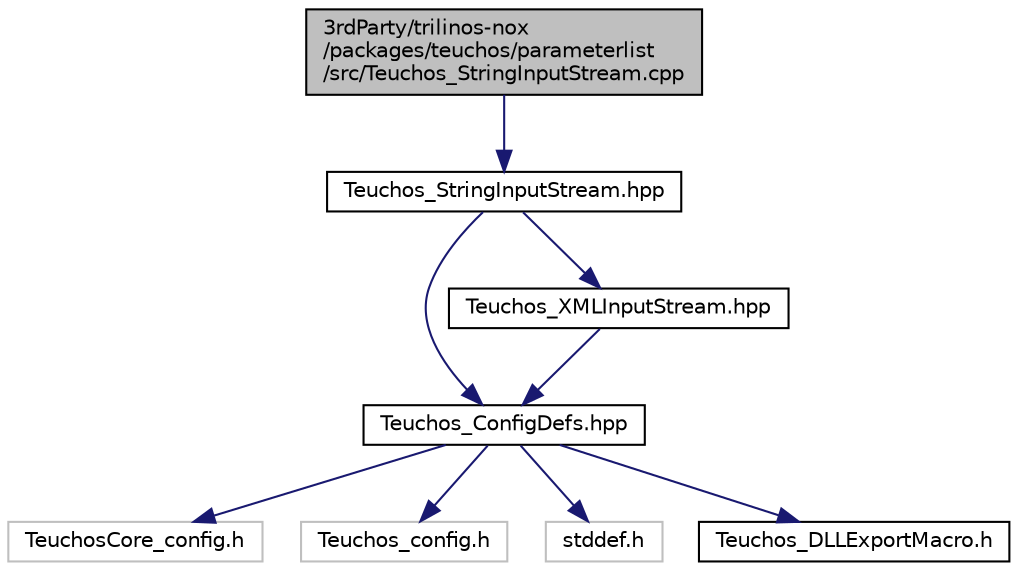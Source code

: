 digraph "3rdParty/trilinos-nox/packages/teuchos/parameterlist/src/Teuchos_StringInputStream.cpp"
{
  edge [fontname="Helvetica",fontsize="10",labelfontname="Helvetica",labelfontsize="10"];
  node [fontname="Helvetica",fontsize="10",shape=record];
  Node0 [label="3rdParty/trilinos-nox\l/packages/teuchos/parameterlist\l/src/Teuchos_StringInputStream.cpp",height=0.2,width=0.4,color="black", fillcolor="grey75", style="filled", fontcolor="black"];
  Node0 -> Node1 [color="midnightblue",fontsize="10",style="solid",fontname="Helvetica"];
  Node1 [label="Teuchos_StringInputStream.hpp",height=0.2,width=0.4,color="black", fillcolor="white", style="filled",URL="$de/dc5/_teuchos___string_input_stream_8hpp.html",tooltip="Definition of XMLInputStream derived class for reading XML from a std::string. "];
  Node1 -> Node2 [color="midnightblue",fontsize="10",style="solid",fontname="Helvetica"];
  Node2 [label="Teuchos_ConfigDefs.hpp",height=0.2,width=0.4,color="black", fillcolor="white", style="filled",URL="$d5/d3c/_teuchos___config_defs_8hpp.html",tooltip="Teuchos header file which uses auto-configuration information to include necessary C++ headers..."];
  Node2 -> Node3 [color="midnightblue",fontsize="10",style="solid",fontname="Helvetica"];
  Node3 [label="TeuchosCore_config.h",height=0.2,width=0.4,color="grey75", fillcolor="white", style="filled"];
  Node2 -> Node4 [color="midnightblue",fontsize="10",style="solid",fontname="Helvetica"];
  Node4 [label="Teuchos_config.h",height=0.2,width=0.4,color="grey75", fillcolor="white", style="filled"];
  Node2 -> Node5 [color="midnightblue",fontsize="10",style="solid",fontname="Helvetica"];
  Node5 [label="stddef.h",height=0.2,width=0.4,color="grey75", fillcolor="white", style="filled"];
  Node2 -> Node6 [color="midnightblue",fontsize="10",style="solid",fontname="Helvetica"];
  Node6 [label="Teuchos_DLLExportMacro.h",height=0.2,width=0.4,color="black", fillcolor="white", style="filled",URL="$d2/dd7/_teuchos___d_l_l_export_macro_8h.html"];
  Node1 -> Node7 [color="midnightblue",fontsize="10",style="solid",fontname="Helvetica"];
  Node7 [label="Teuchos_XMLInputStream.hpp",height=0.2,width=0.4,color="black", fillcolor="white", style="filled",URL="$d1/dfd/_teuchos___x_m_l_input_stream_8hpp.html",tooltip="A base class for defining a XML input stream. "];
  Node7 -> Node2 [color="midnightblue",fontsize="10",style="solid",fontname="Helvetica"];
}
